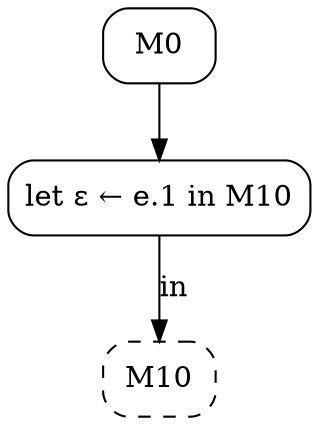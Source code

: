 digraph {
  node [shape=box, style=rounded];

  M0;
  M1 [label="let ε ← e.1 in M10"];
  M0 -> M1;
  M10 [style="rounded,dashed"];
  M1 -> M10 [label="in"];
}
